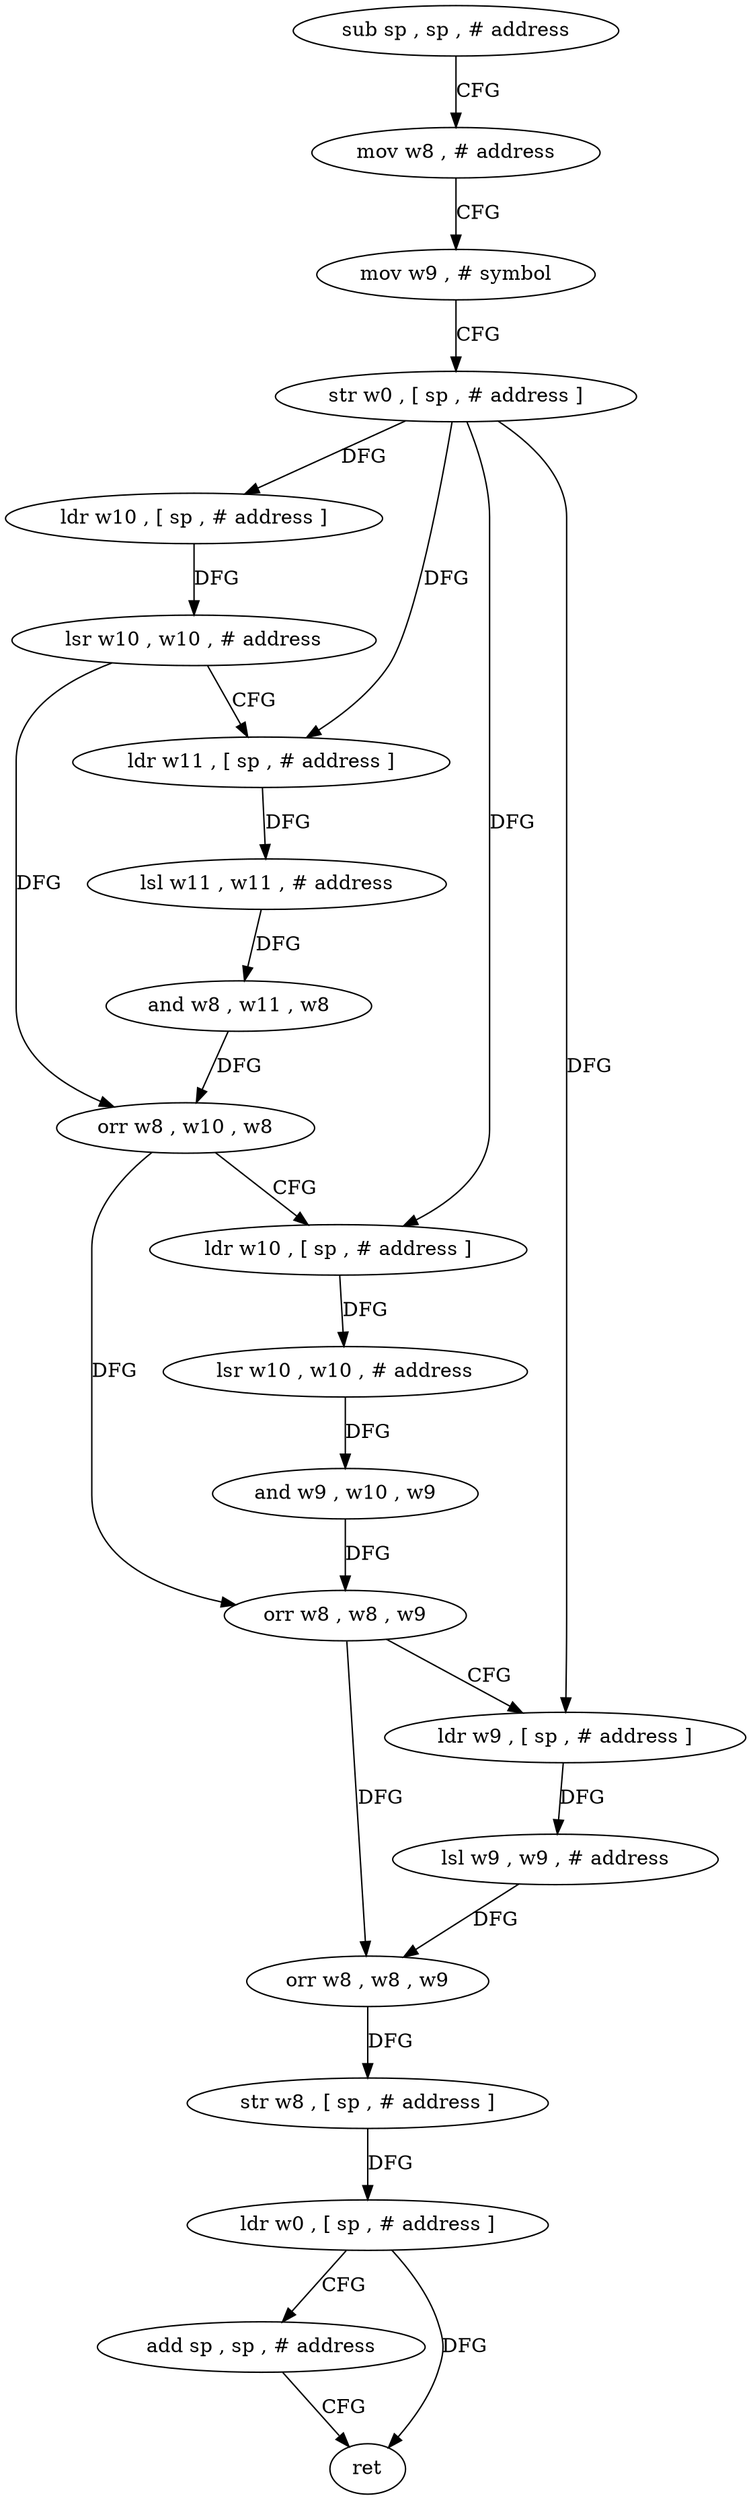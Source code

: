 digraph "func" {
"78680" [label = "sub sp , sp , # address" ]
"78684" [label = "mov w8 , # address" ]
"78688" [label = "mov w9 , # symbol" ]
"78692" [label = "str w0 , [ sp , # address ]" ]
"78696" [label = "ldr w10 , [ sp , # address ]" ]
"78700" [label = "lsr w10 , w10 , # address" ]
"78704" [label = "ldr w11 , [ sp , # address ]" ]
"78708" [label = "lsl w11 , w11 , # address" ]
"78712" [label = "and w8 , w11 , w8" ]
"78716" [label = "orr w8 , w10 , w8" ]
"78720" [label = "ldr w10 , [ sp , # address ]" ]
"78724" [label = "lsr w10 , w10 , # address" ]
"78728" [label = "and w9 , w10 , w9" ]
"78732" [label = "orr w8 , w8 , w9" ]
"78736" [label = "ldr w9 , [ sp , # address ]" ]
"78740" [label = "lsl w9 , w9 , # address" ]
"78744" [label = "orr w8 , w8 , w9" ]
"78748" [label = "str w8 , [ sp , # address ]" ]
"78752" [label = "ldr w0 , [ sp , # address ]" ]
"78756" [label = "add sp , sp , # address" ]
"78760" [label = "ret" ]
"78680" -> "78684" [ label = "CFG" ]
"78684" -> "78688" [ label = "CFG" ]
"78688" -> "78692" [ label = "CFG" ]
"78692" -> "78696" [ label = "DFG" ]
"78692" -> "78704" [ label = "DFG" ]
"78692" -> "78720" [ label = "DFG" ]
"78692" -> "78736" [ label = "DFG" ]
"78696" -> "78700" [ label = "DFG" ]
"78700" -> "78704" [ label = "CFG" ]
"78700" -> "78716" [ label = "DFG" ]
"78704" -> "78708" [ label = "DFG" ]
"78708" -> "78712" [ label = "DFG" ]
"78712" -> "78716" [ label = "DFG" ]
"78716" -> "78720" [ label = "CFG" ]
"78716" -> "78732" [ label = "DFG" ]
"78720" -> "78724" [ label = "DFG" ]
"78724" -> "78728" [ label = "DFG" ]
"78728" -> "78732" [ label = "DFG" ]
"78732" -> "78736" [ label = "CFG" ]
"78732" -> "78744" [ label = "DFG" ]
"78736" -> "78740" [ label = "DFG" ]
"78740" -> "78744" [ label = "DFG" ]
"78744" -> "78748" [ label = "DFG" ]
"78748" -> "78752" [ label = "DFG" ]
"78752" -> "78756" [ label = "CFG" ]
"78752" -> "78760" [ label = "DFG" ]
"78756" -> "78760" [ label = "CFG" ]
}

